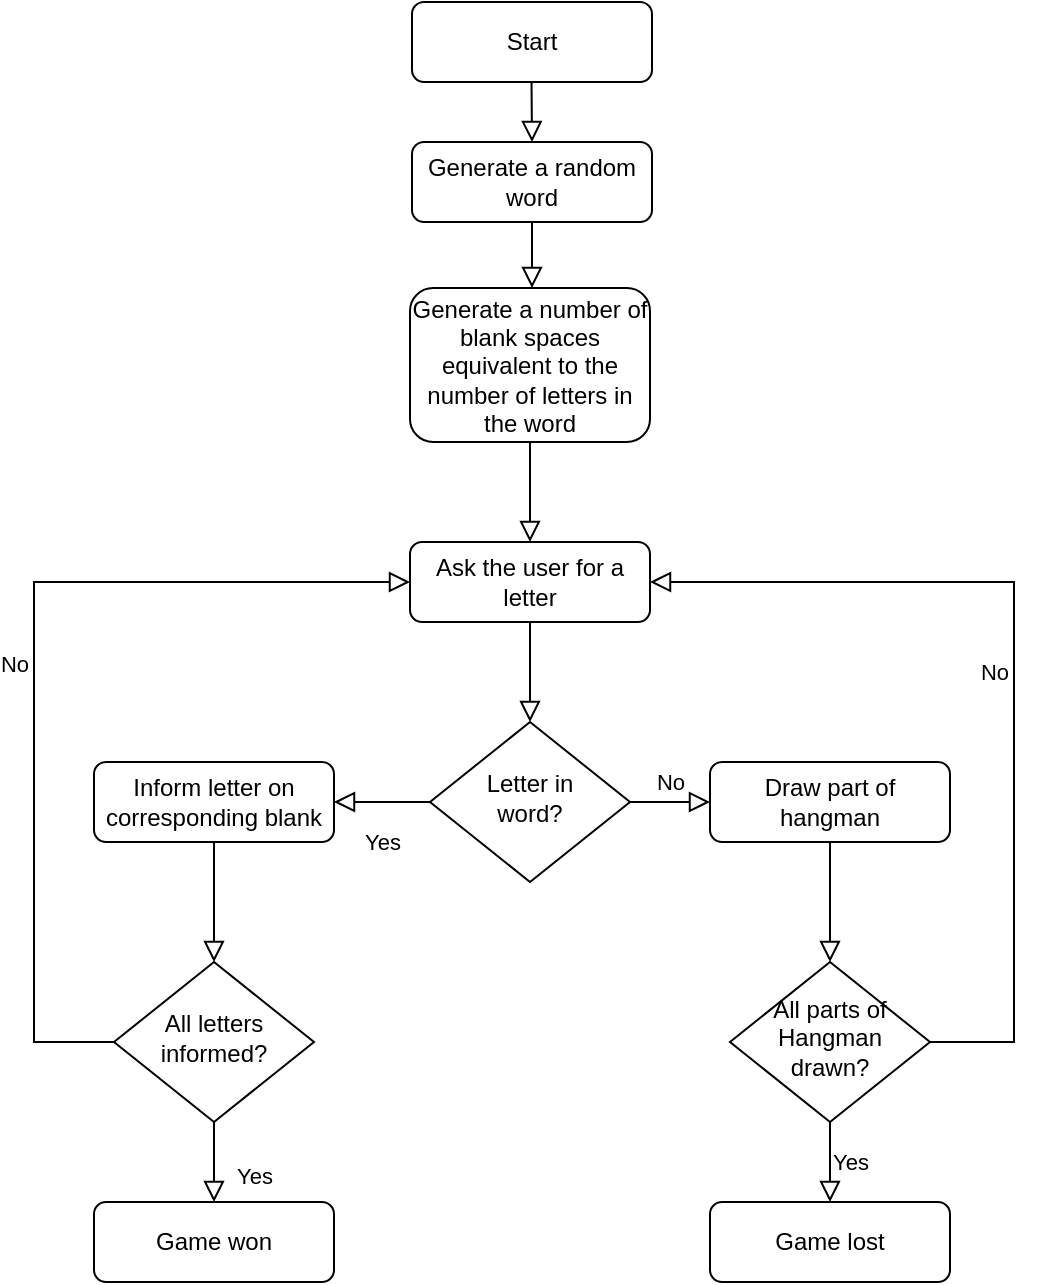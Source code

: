 <mxfile version="14.1.7" type="google"><diagram id="C5RBs43oDa-KdzZeNtuy" name="Page-1"><mxGraphModel dx="1426" dy="794" grid="1" gridSize="10" guides="1" tooltips="1" connect="1" arrows="1" fold="1" page="1" pageScale="1" pageWidth="827" pageHeight="1169" math="0" shadow="0"><root><mxCell id="WIyWlLk6GJQsqaUBKTNV-0"/><mxCell id="WIyWlLk6GJQsqaUBKTNV-1" parent="WIyWlLk6GJQsqaUBKTNV-0"/><mxCell id="WIyWlLk6GJQsqaUBKTNV-2" value="" style="rounded=0;html=1;jettySize=auto;orthogonalLoop=1;fontSize=11;endArrow=block;endFill=0;endSize=8;strokeWidth=1;shadow=0;labelBackgroundColor=none;edgeStyle=orthogonalEdgeStyle;" parent="WIyWlLk6GJQsqaUBKTNV-1" source="WIyWlLk6GJQsqaUBKTNV-3" target="WIyWlLk6GJQsqaUBKTNV-6" edge="1"><mxGeometry relative="1" as="geometry"/></mxCell><mxCell id="WIyWlLk6GJQsqaUBKTNV-3" value="Ask the user for a letter" style="rounded=1;whiteSpace=wrap;html=1;fontSize=12;glass=0;strokeWidth=1;shadow=0;" parent="WIyWlLk6GJQsqaUBKTNV-1" vertex="1"><mxGeometry x="357" y="440" width="120" height="40" as="geometry"/></mxCell><mxCell id="WIyWlLk6GJQsqaUBKTNV-4" value="Yes" style="rounded=0;html=1;jettySize=auto;orthogonalLoop=1;fontSize=11;endArrow=block;endFill=0;endSize=8;strokeWidth=1;shadow=0;labelBackgroundColor=none;edgeStyle=orthogonalEdgeStyle;entryX=1;entryY=0.5;entryDx=0;entryDy=0;" parent="WIyWlLk6GJQsqaUBKTNV-1" source="WIyWlLk6GJQsqaUBKTNV-6" target="zy2afHfATd6cIY1GL4aI-5" edge="1"><mxGeometry y="20" relative="1" as="geometry"><mxPoint as="offset"/><mxPoint x="337" y="620" as="targetPoint"/></mxGeometry></mxCell><mxCell id="WIyWlLk6GJQsqaUBKTNV-5" value="No" style="edgeStyle=orthogonalEdgeStyle;rounded=0;html=1;jettySize=auto;orthogonalLoop=1;fontSize=11;endArrow=block;endFill=0;endSize=8;strokeWidth=1;shadow=0;labelBackgroundColor=none;entryX=0;entryY=0.5;entryDx=0;entryDy=0;" parent="WIyWlLk6GJQsqaUBKTNV-1" source="WIyWlLk6GJQsqaUBKTNV-6" target="zy2afHfATd6cIY1GL4aI-9" edge="1"><mxGeometry y="10" relative="1" as="geometry"><mxPoint as="offset"/><mxPoint x="517" y="570" as="targetPoint"/></mxGeometry></mxCell><mxCell id="WIyWlLk6GJQsqaUBKTNV-6" value="Letter in &lt;br&gt;word?" style="rhombus;whiteSpace=wrap;html=1;shadow=0;fontFamily=Helvetica;fontSize=12;align=center;strokeWidth=1;spacing=6;spacingTop=-4;" parent="WIyWlLk6GJQsqaUBKTNV-1" vertex="1"><mxGeometry x="367" y="530" width="100" height="80" as="geometry"/></mxCell><mxCell id="WIyWlLk6GJQsqaUBKTNV-8" value="Yes" style="rounded=0;html=1;jettySize=auto;orthogonalLoop=1;fontSize=11;endArrow=block;endFill=0;endSize=8;strokeWidth=1;shadow=0;labelBackgroundColor=none;edgeStyle=orthogonalEdgeStyle;exitX=0.5;exitY=1;exitDx=0;exitDy=0;" parent="WIyWlLk6GJQsqaUBKTNV-1" source="WIyWlLk6GJQsqaUBKTNV-10" target="WIyWlLk6GJQsqaUBKTNV-11" edge="1"><mxGeometry x="0.333" y="20" relative="1" as="geometry"><mxPoint as="offset"/></mxGeometry></mxCell><mxCell id="WIyWlLk6GJQsqaUBKTNV-9" value="No" style="edgeStyle=orthogonalEdgeStyle;rounded=0;html=1;jettySize=auto;orthogonalLoop=1;fontSize=11;endArrow=block;endFill=0;endSize=8;strokeWidth=1;shadow=0;labelBackgroundColor=none;exitX=0;exitY=0.5;exitDx=0;exitDy=0;entryX=0;entryY=0.5;entryDx=0;entryDy=0;" parent="WIyWlLk6GJQsqaUBKTNV-1" source="WIyWlLk6GJQsqaUBKTNV-10" target="WIyWlLk6GJQsqaUBKTNV-3" edge="1"><mxGeometry y="10" relative="1" as="geometry"><mxPoint as="offset"/><mxPoint x="317" y="560" as="targetPoint"/><Array as="points"><mxPoint x="169" y="690"/><mxPoint x="169" y="460"/></Array></mxGeometry></mxCell><mxCell id="WIyWlLk6GJQsqaUBKTNV-10" value="All letters informed?" style="rhombus;whiteSpace=wrap;html=1;shadow=0;fontFamily=Helvetica;fontSize=12;align=center;strokeWidth=1;spacing=6;spacingTop=-4;" parent="WIyWlLk6GJQsqaUBKTNV-1" vertex="1"><mxGeometry x="209" y="650" width="100" height="80" as="geometry"/></mxCell><mxCell id="WIyWlLk6GJQsqaUBKTNV-11" value="Game won" style="rounded=1;whiteSpace=wrap;html=1;fontSize=12;glass=0;strokeWidth=1;shadow=0;" parent="WIyWlLk6GJQsqaUBKTNV-1" vertex="1"><mxGeometry x="199" y="770" width="120" height="40" as="geometry"/></mxCell><mxCell id="zy2afHfATd6cIY1GL4aI-0" value="All parts of Hangman drawn?" style="rhombus;whiteSpace=wrap;html=1;shadow=0;fontFamily=Helvetica;fontSize=12;align=center;strokeWidth=1;spacing=6;spacingTop=-4;" vertex="1" parent="WIyWlLk6GJQsqaUBKTNV-1"><mxGeometry x="517" y="650" width="100" height="80" as="geometry"/></mxCell><mxCell id="zy2afHfATd6cIY1GL4aI-2" value="" style="edgeStyle=orthogonalEdgeStyle;rounded=0;html=1;jettySize=auto;orthogonalLoop=1;fontSize=11;endArrow=block;endFill=0;endSize=8;strokeWidth=1;shadow=0;labelBackgroundColor=none;exitX=0.5;exitY=1;exitDx=0;exitDy=0;entryX=0.5;entryY=0;entryDx=0;entryDy=0;" edge="1" parent="WIyWlLk6GJQsqaUBKTNV-1" source="zy2afHfATd6cIY1GL4aI-9" target="zy2afHfATd6cIY1GL4aI-0"><mxGeometry y="10" relative="1" as="geometry"><mxPoint as="offset"/><mxPoint x="627" y="569.8" as="sourcePoint"/><mxPoint x="677" y="569.8" as="targetPoint"/></mxGeometry></mxCell><mxCell id="zy2afHfATd6cIY1GL4aI-3" value="Start" style="rounded=1;whiteSpace=wrap;html=1;fontSize=12;glass=0;strokeWidth=1;shadow=0;" vertex="1" parent="WIyWlLk6GJQsqaUBKTNV-1"><mxGeometry x="358" y="170" width="120" height="40" as="geometry"/></mxCell><mxCell id="zy2afHfATd6cIY1GL4aI-4" value="" style="rounded=0;html=1;jettySize=auto;orthogonalLoop=1;fontSize=11;endArrow=block;endFill=0;endSize=8;strokeWidth=1;shadow=0;labelBackgroundColor=none;edgeStyle=orthogonalEdgeStyle;" edge="1" parent="WIyWlLk6GJQsqaUBKTNV-1"><mxGeometry relative="1" as="geometry"><mxPoint x="417.76" y="210.0" as="sourcePoint"/><mxPoint x="418" y="240" as="targetPoint"/></mxGeometry></mxCell><mxCell id="zy2afHfATd6cIY1GL4aI-5" value="Inform letter on corresponding blank" style="rounded=1;whiteSpace=wrap;html=1;fontSize=12;glass=0;strokeWidth=1;shadow=0;" vertex="1" parent="WIyWlLk6GJQsqaUBKTNV-1"><mxGeometry x="199" y="550" width="120" height="40" as="geometry"/></mxCell><mxCell id="zy2afHfATd6cIY1GL4aI-8" value="" style="rounded=0;html=1;jettySize=auto;orthogonalLoop=1;fontSize=11;endArrow=block;endFill=0;endSize=8;strokeWidth=1;shadow=0;labelBackgroundColor=none;edgeStyle=orthogonalEdgeStyle;entryX=0.5;entryY=0;entryDx=0;entryDy=0;exitX=0.5;exitY=1;exitDx=0;exitDy=0;" edge="1" parent="WIyWlLk6GJQsqaUBKTNV-1" source="zy2afHfATd6cIY1GL4aI-5" target="WIyWlLk6GJQsqaUBKTNV-10"><mxGeometry y="20" relative="1" as="geometry"><mxPoint as="offset"/><mxPoint x="427" y="690" as="sourcePoint"/><mxPoint x="427" y="720" as="targetPoint"/></mxGeometry></mxCell><mxCell id="zy2afHfATd6cIY1GL4aI-9" value="Draw part of hangman" style="rounded=1;whiteSpace=wrap;html=1;fontSize=12;glass=0;strokeWidth=1;shadow=0;" vertex="1" parent="WIyWlLk6GJQsqaUBKTNV-1"><mxGeometry x="507" y="550" width="120" height="40" as="geometry"/></mxCell><mxCell id="zy2afHfATd6cIY1GL4aI-10" value="No" style="edgeStyle=orthogonalEdgeStyle;rounded=0;html=1;jettySize=auto;orthogonalLoop=1;fontSize=11;endArrow=block;endFill=0;endSize=8;strokeWidth=1;shadow=0;labelBackgroundColor=none;entryX=1;entryY=0.5;entryDx=0;entryDy=0;exitX=1;exitY=0.5;exitDx=0;exitDy=0;" edge="1" parent="WIyWlLk6GJQsqaUBKTNV-1" source="zy2afHfATd6cIY1GL4aI-0" target="WIyWlLk6GJQsqaUBKTNV-3"><mxGeometry y="10" relative="1" as="geometry"><mxPoint as="offset"/><mxPoint x="727" y="530" as="sourcePoint"/><mxPoint x="627" y="690" as="targetPoint"/><Array as="points"><mxPoint x="659" y="690"/><mxPoint x="659" y="460"/></Array></mxGeometry></mxCell><mxCell id="zy2afHfATd6cIY1GL4aI-11" value="Yes" style="edgeStyle=orthogonalEdgeStyle;rounded=0;html=1;jettySize=auto;orthogonalLoop=1;fontSize=11;endArrow=block;endFill=0;endSize=8;strokeWidth=1;shadow=0;labelBackgroundColor=none;exitX=0.5;exitY=1;exitDx=0;exitDy=0;entryX=0.5;entryY=0;entryDx=0;entryDy=0;" edge="1" parent="WIyWlLk6GJQsqaUBKTNV-1" source="zy2afHfATd6cIY1GL4aI-0" target="zy2afHfATd6cIY1GL4aI-12"><mxGeometry y="10" relative="1" as="geometry"><mxPoint as="offset"/><mxPoint x="687" y="690" as="sourcePoint"/><mxPoint x="727" y="660" as="targetPoint"/></mxGeometry></mxCell><mxCell id="zy2afHfATd6cIY1GL4aI-12" value="Game lost" style="rounded=1;whiteSpace=wrap;html=1;fontSize=12;glass=0;strokeWidth=1;shadow=0;" vertex="1" parent="WIyWlLk6GJQsqaUBKTNV-1"><mxGeometry x="507" y="770" width="120" height="40" as="geometry"/></mxCell><mxCell id="zy2afHfATd6cIY1GL4aI-13" value="Generate a random word" style="rounded=1;whiteSpace=wrap;html=1;fontSize=12;glass=0;strokeWidth=1;shadow=0;" vertex="1" parent="WIyWlLk6GJQsqaUBKTNV-1"><mxGeometry x="358" y="240" width="120" height="40" as="geometry"/></mxCell><mxCell id="zy2afHfATd6cIY1GL4aI-14" value="" style="rounded=0;html=1;jettySize=auto;orthogonalLoop=1;fontSize=11;endArrow=block;endFill=0;endSize=8;strokeWidth=1;shadow=0;labelBackgroundColor=none;edgeStyle=orthogonalEdgeStyle;exitX=0.5;exitY=1;exitDx=0;exitDy=0;" edge="1" parent="WIyWlLk6GJQsqaUBKTNV-1" source="zy2afHfATd6cIY1GL4aI-13"><mxGeometry relative="1" as="geometry"><mxPoint x="417.76" y="283" as="sourcePoint"/><mxPoint x="418" y="313" as="targetPoint"/></mxGeometry></mxCell><mxCell id="zy2afHfATd6cIY1GL4aI-15" value="Generate a number of blank spaces equivalent to the number of letters in the word" style="rounded=1;whiteSpace=wrap;html=1;fontSize=12;glass=0;strokeWidth=1;shadow=0;" vertex="1" parent="WIyWlLk6GJQsqaUBKTNV-1"><mxGeometry x="357" y="313" width="120" height="77" as="geometry"/></mxCell><mxCell id="zy2afHfATd6cIY1GL4aI-16" value="" style="rounded=0;html=1;jettySize=auto;orthogonalLoop=1;fontSize=11;endArrow=block;endFill=0;endSize=8;strokeWidth=1;shadow=0;labelBackgroundColor=none;edgeStyle=orthogonalEdgeStyle;exitX=0.5;exitY=1;exitDx=0;exitDy=0;entryX=0.5;entryY=0;entryDx=0;entryDy=0;" edge="1" parent="WIyWlLk6GJQsqaUBKTNV-1" source="zy2afHfATd6cIY1GL4aI-15" target="WIyWlLk6GJQsqaUBKTNV-3"><mxGeometry relative="1" as="geometry"><mxPoint x="428" y="290" as="sourcePoint"/><mxPoint x="428" y="323.0" as="targetPoint"/><Array as="points"><mxPoint x="417" y="390"/></Array></mxGeometry></mxCell></root></mxGraphModel></diagram></mxfile>